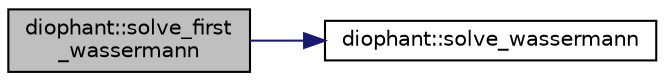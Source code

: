 digraph "diophant::solve_first_wassermann"
{
  edge [fontname="Helvetica",fontsize="10",labelfontname="Helvetica",labelfontsize="10"];
  node [fontname="Helvetica",fontsize="10",shape=record];
  rankdir="LR";
  Node761 [label="diophant::solve_first\l_wassermann",height=0.2,width=0.4,color="black", fillcolor="grey75", style="filled", fontcolor="black"];
  Node761 -> Node762 [color="midnightblue",fontsize="10",style="solid",fontname="Helvetica"];
  Node762 [label="diophant::solve_wassermann",height=0.2,width=0.4,color="black", fillcolor="white", style="filled",URL="$d7/d9c/classdiophant.html#adee01f76037d0570155f46989b57065c"];
}
